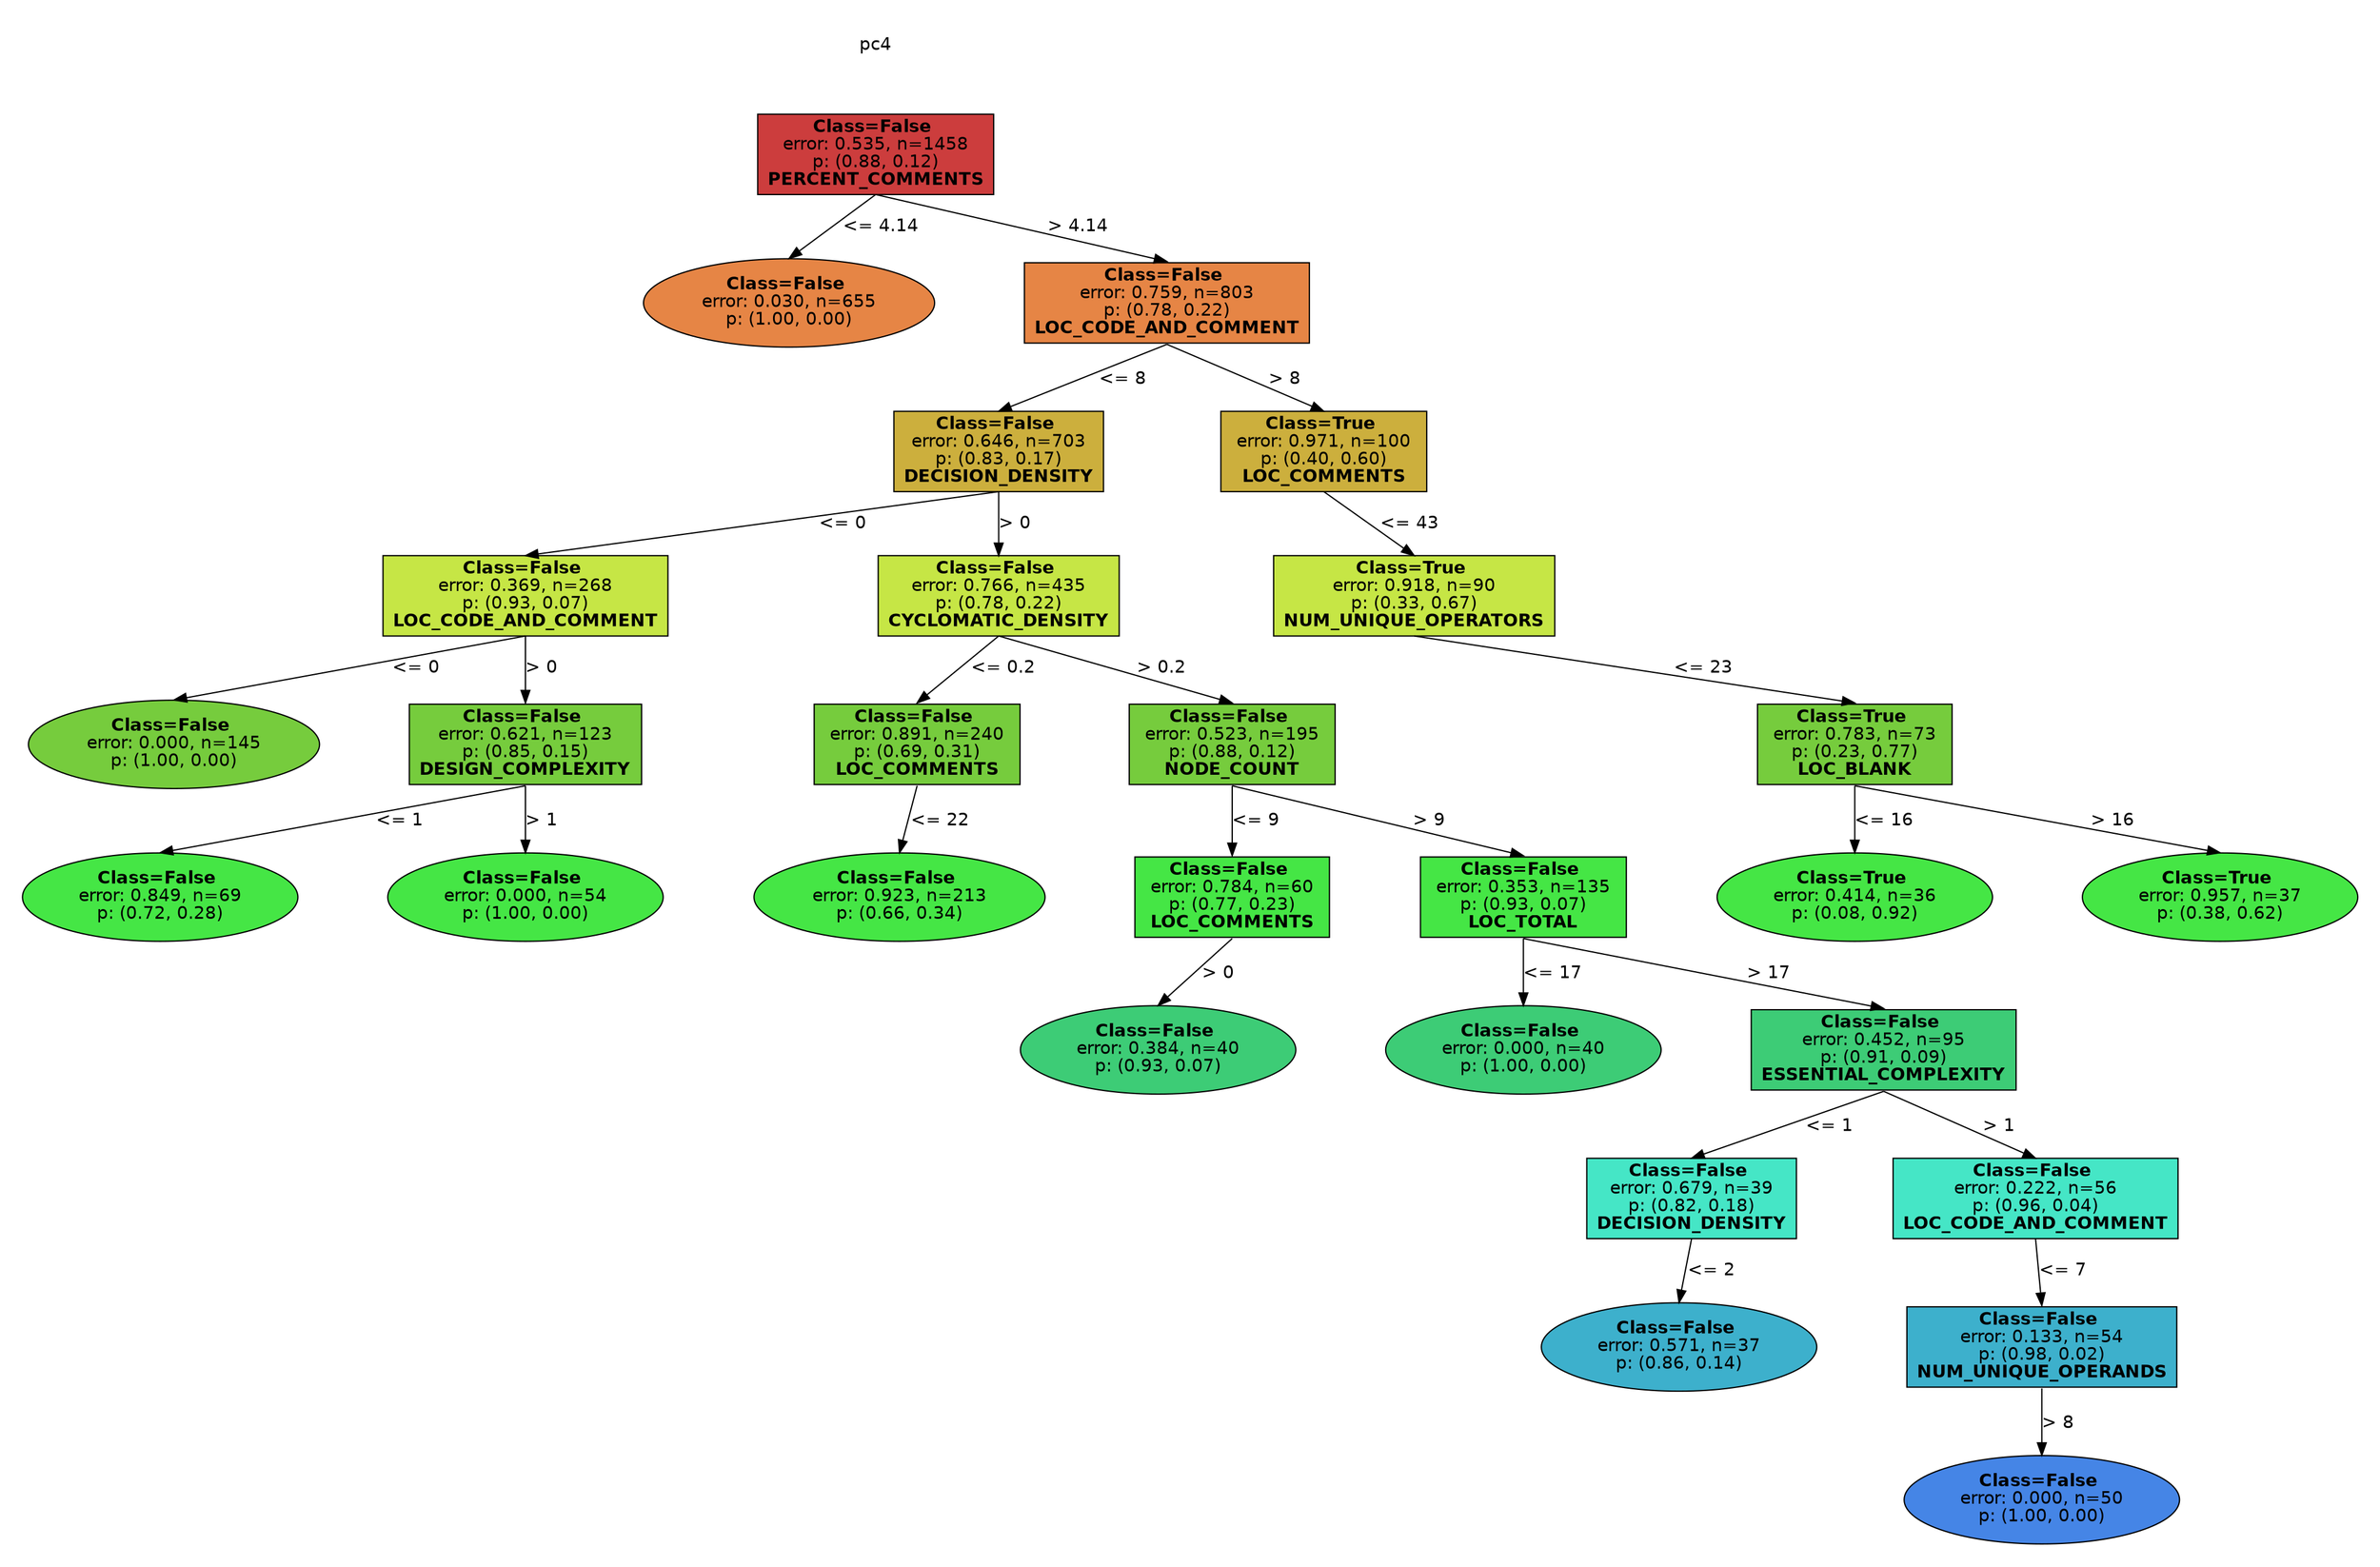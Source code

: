 digraph Tree {
splines=false;
graph [pad=".25", ranksep="0.5", nodesep="1"];
node [shape=rect, style="filled", color="black", fontname="helvetica",fillcolor="white"] ;
edge [fontname="helvetica"] ;
0 [label="pc4", shape=plaintext];
0:s -> 1:n [style=invis];   
1 [label=<<b> Class=False </b> <br/> error: 0.535, n=1458 <br/> p: (0.88, 0.12) <br/><b>PERCENT_COMMENTS</b>>, fillcolor="0.000 0.7 0.800", shape="rect"];
2 [label=<<b> Class=False </b> <br/> error: 0.030, n=655 <br/> p: (1.00, 0.00) >, fillcolor="0.067 0.7 0.900", shape="oval"];
1:s -> 2:n [label="<= 4.14"] ;
3 [label=<<b> Class=False </b> <br/> error: 0.759, n=803 <br/> p: (0.78, 0.22) <br/><b>LOC_CODE_AND_COMMENT</b>>, fillcolor="0.067 0.7 0.900", shape="rect"];
1:s -> 3:n [label="> 4.14"] ;
4 [label=<<b> Class=False </b> <br/> error: 0.646, n=703 <br/> p: (0.83, 0.17) <br/><b>DECISION_DENSITY</b>>, fillcolor="0.133 0.7 0.800", shape="rect"];
3:s -> 4:n [label="<= 8"] ;
5 [label=<<b> Class=False </b> <br/> error: 0.369, n=268 <br/> p: (0.93, 0.07) <br/><b>LOC_CODE_AND_COMMENT</b>>, fillcolor="0.200 0.7 0.900", shape="rect"];
4:s -> 5:n [label="<= 0"] ;
6 [label=<<b> Class=False </b> <br/> error: 0.000, n=145 <br/> p: (1.00, 0.00) >, fillcolor="0.267 0.7 0.800", shape="oval"];
5:s -> 6:n [label="<= 0"] ;
7 [label=<<b> Class=False </b> <br/> error: 0.621, n=123 <br/> p: (0.85, 0.15) <br/><b>DESIGN_COMPLEXITY</b>>, fillcolor="0.267 0.7 0.800", shape="rect"];
5:s -> 7:n [label="> 0"] ;
8 [label=<<b> Class=False </b> <br/> error: 0.849, n=69 <br/> p: (0.72, 0.28) >, fillcolor="0.333 0.7 0.900", shape="oval"];
7:s -> 8:n [label="<= 1"] ;
9 [label=<<b> Class=False </b> <br/> error: 0.000, n=54 <br/> p: (1.00, 0.00) >, fillcolor="0.333 0.7 0.900", shape="oval"];
7:s -> 9:n [label="> 1"] ;
10 [label=<<b> Class=False </b> <br/> error: 0.766, n=435 <br/> p: (0.78, 0.22) <br/><b>CYCLOMATIC_DENSITY</b>>, fillcolor="0.200 0.7 0.900", shape="rect"];
4:s -> 10:n [label="> 0"] ;
11 [label=<<b> Class=False </b> <br/> error: 0.891, n=240 <br/> p: (0.69, 0.31) <br/><b>LOC_COMMENTS</b>>, fillcolor="0.267 0.7 0.800", shape="rect"];
10:s -> 11:n [label="<= 0.2"] ;
12 [label=<<b> Class=False </b> <br/> error: 0.923, n=213 <br/> p: (0.66, 0.34) >, fillcolor="0.333 0.7 0.900", shape="oval"];
11:s -> 12:n [label="<= 22"] ;
13 [label=<<b> Class=False </b> <br/> error: 0.523, n=195 <br/> p: (0.88, 0.12) <br/><b>NODE_COUNT</b>>, fillcolor="0.267 0.7 0.800", shape="rect"];
10:s -> 13:n [label="> 0.2"] ;
14 [label=<<b> Class=False </b> <br/> error: 0.784, n=60 <br/> p: (0.77, 0.23) <br/><b>LOC_COMMENTS</b>>, fillcolor="0.333 0.7 0.900", shape="rect"];
13:s -> 14:n [label="<= 9"] ;
15 [label=<<b> Class=False </b> <br/> error: 0.384, n=40 <br/> p: (0.93, 0.07) >, fillcolor="0.400 0.7 0.800", shape="oval"];
14:s -> 15:n [label="> 0"] ;
16 [label=<<b> Class=False </b> <br/> error: 0.353, n=135 <br/> p: (0.93, 0.07) <br/><b>LOC_TOTAL</b>>, fillcolor="0.333 0.7 0.900", shape="rect"];
13:s -> 16:n [label="> 9"] ;
17 [label=<<b> Class=False </b> <br/> error: 0.000, n=40 <br/> p: (1.00, 0.00) >, fillcolor="0.400 0.7 0.800", shape="oval"];
16:s -> 17:n [label="<= 17"] ;
18 [label=<<b> Class=False </b> <br/> error: 0.452, n=95 <br/> p: (0.91, 0.09) <br/><b>ESSENTIAL_COMPLEXITY</b>>, fillcolor="0.400 0.7 0.800", shape="rect"];
16:s -> 18:n [label="> 17"] ;
19 [label=<<b> Class=False </b> <br/> error: 0.679, n=39 <br/> p: (0.82, 0.18) <br/><b>DECISION_DENSITY</b>>, fillcolor="0.467 0.7 0.900", shape="rect"];
18:s -> 19:n [label="<= 1"] ;
20 [label=<<b> Class=False </b> <br/> error: 0.571, n=37 <br/> p: (0.86, 0.14) >, fillcolor="0.533 0.7 0.800", shape="oval"];
19:s -> 20:n [label="<= 2"] ;
21 [label=<<b> Class=False </b> <br/> error: 0.222, n=56 <br/> p: (0.96, 0.04) <br/><b>LOC_CODE_AND_COMMENT</b>>, fillcolor="0.467 0.7 0.900", shape="rect"];
18:s -> 21:n [label="> 1"] ;
22 [label=<<b> Class=False </b> <br/> error: 0.133, n=54 <br/> p: (0.98, 0.02) <br/><b>NUM_UNIQUE_OPERANDS</b>>, fillcolor="0.533 0.7 0.800", shape="rect"];
21:s -> 22:n [label="<= 7"] ;
23 [label=<<b> Class=False </b> <br/> error: 0.000, n=50 <br/> p: (1.00, 0.00) >, fillcolor="0.600 0.7 0.900", shape="oval"];
22:s -> 23:n [label="> 8"] ;
24 [label=<<b> Class=True </b> <br/> error: 0.971, n=100 <br/> p: (0.40, 0.60) <br/><b>LOC_COMMENTS</b>>, fillcolor="0.133 0.7 0.800", shape="rect"];
3:s -> 24:n [label="> 8"] ;
25 [label=<<b> Class=True </b> <br/> error: 0.918, n=90 <br/> p: (0.33, 0.67) <br/><b>NUM_UNIQUE_OPERATORS</b>>, fillcolor="0.200 0.7 0.900", shape="rect"];
24:s -> 25:n [label="<= 43"] ;
26 [label=<<b> Class=True </b> <br/> error: 0.783, n=73 <br/> p: (0.23, 0.77) <br/><b>LOC_BLANK</b>>, fillcolor="0.267 0.7 0.800", shape="rect"];
25:s -> 26:n [label="<= 23"] ;
27 [label=<<b> Class=True </b> <br/> error: 0.414, n=36 <br/> p: (0.08, 0.92) >, fillcolor="0.333 0.7 0.900", shape="oval"];
26:s -> 27:n [label="<= 16"] ;
28 [label=<<b> Class=True </b> <br/> error: 0.957, n=37 <br/> p: (0.38, 0.62) >, fillcolor="0.333 0.7 0.900", shape="oval"];
26:s -> 28:n [label="> 16"] ;

}